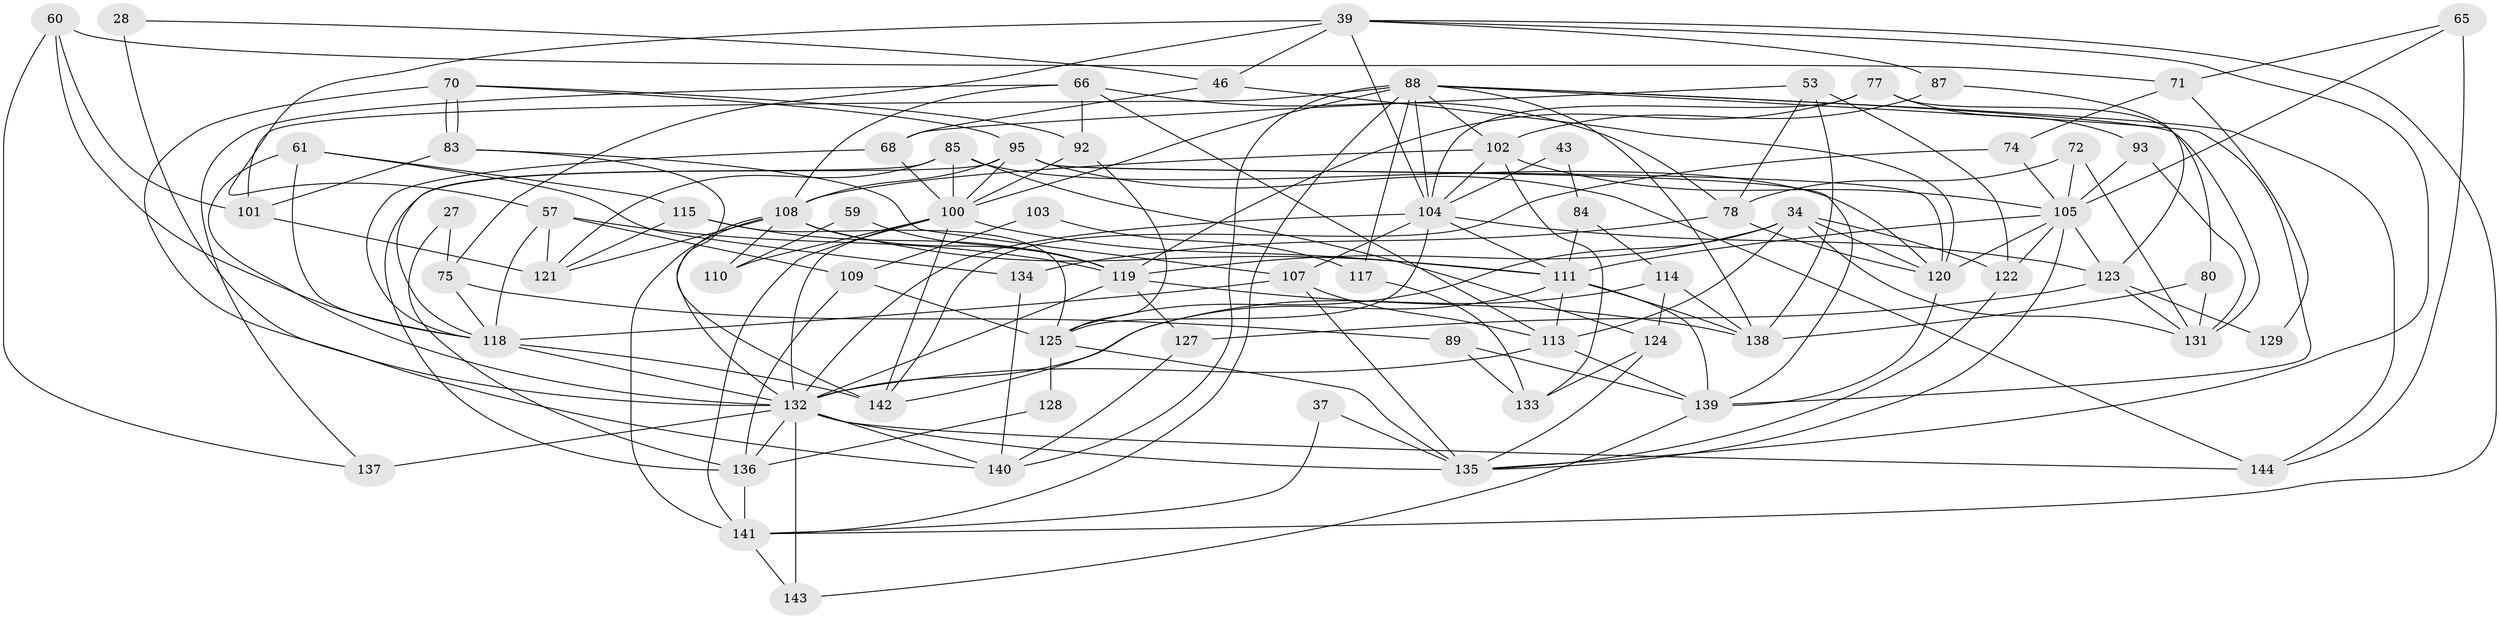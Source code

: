 // original degree distribution, {5: 0.13194444444444445, 6: 0.13194444444444445, 3: 0.2986111111111111, 4: 0.2916666666666667, 2: 0.1111111111111111, 9: 0.006944444444444444, 8: 0.006944444444444444, 7: 0.020833333333333332}
// Generated by graph-tools (version 1.1) at 2025/49/03/09/25 04:49:50]
// undirected, 72 vertices, 180 edges
graph export_dot {
graph [start="1"]
  node [color=gray90,style=filled];
  27;
  28;
  34 [super="+29"];
  37;
  39 [super="+31"];
  43;
  46;
  53;
  57 [super="+21"];
  59;
  60;
  61;
  65;
  66;
  68;
  70 [super="+36"];
  71;
  72;
  74;
  75;
  77 [super="+55"];
  78;
  80 [super="+50"];
  83;
  84;
  85;
  87;
  88 [super="+58"];
  89;
  92;
  93;
  95 [super="+15+52+38"];
  100 [super="+97"];
  101;
  102 [super="+25"];
  103;
  104 [super="+54+94"];
  105 [super="+67"];
  107 [super="+56"];
  108 [super="+48"];
  109;
  110;
  111 [super="+32+81"];
  113 [super="+2+106+41"];
  114 [super="+22"];
  115;
  117;
  118 [super="+42"];
  119 [super="+49+116"];
  120 [super="+40"];
  121 [super="+47"];
  122 [super="+96"];
  123 [super="+69"];
  124;
  125 [super="+23+35"];
  127 [super="+45"];
  128;
  129;
  131;
  132 [super="+98+99"];
  133;
  134;
  135 [super="+14+130+91"];
  136 [super="+30"];
  137 [super="+16"];
  138 [super="+19+44+86"];
  139 [super="+112"];
  140 [super="+24"];
  141 [super="+90+126"];
  142 [super="+82"];
  143;
  144;
  27 -- 75;
  27 -- 136;
  28 -- 46;
  28 -- 132;
  34 -- 120 [weight=2];
  34 -- 131;
  34 -- 122;
  34 -- 113;
  34 -- 119;
  34 -- 125;
  37 -- 141;
  37 -- 135;
  39 -- 87;
  39 -- 75;
  39 -- 104 [weight=2];
  39 -- 46;
  39 -- 141;
  39 -- 57;
  39 -- 135;
  43 -- 84;
  43 -- 104 [weight=2];
  46 -- 120;
  46 -- 68;
  53 -- 122 [weight=2];
  53 -- 78;
  53 -- 68;
  53 -- 138;
  57 -- 109;
  57 -- 121;
  57 -- 119;
  57 -- 118;
  59 -- 110;
  59 -- 119;
  60 -- 101;
  60 -- 71;
  60 -- 137;
  60 -- 118;
  61 -- 118;
  61 -- 115;
  61 -- 134;
  61 -- 132 [weight=2];
  65 -- 144;
  65 -- 105;
  65 -- 71;
  66 -- 78;
  66 -- 92;
  66 -- 108;
  66 -- 113;
  66 -- 137;
  68 -- 118;
  68 -- 100;
  70 -- 83;
  70 -- 83;
  70 -- 140;
  70 -- 92;
  70 -- 95;
  71 -- 74;
  71 -- 129;
  72 -- 105;
  72 -- 131;
  72 -- 78;
  74 -- 142;
  74 -- 105;
  75 -- 89;
  75 -- 118;
  77 -- 119;
  77 -- 93;
  77 -- 104 [weight=2];
  77 -- 80;
  78 -- 134;
  78 -- 120;
  80 -- 131;
  80 -- 138;
  83 -- 101;
  83 -- 107;
  83 -- 142;
  84 -- 114;
  84 -- 111;
  85 -- 120;
  85 -- 121;
  85 -- 124;
  85 -- 100;
  85 -- 118;
  87 -- 123;
  87 -- 102;
  88 -- 139;
  88 -- 101;
  88 -- 131;
  88 -- 102 [weight=2];
  88 -- 138 [weight=2];
  88 -- 141 [weight=2];
  88 -- 144;
  88 -- 117;
  88 -- 100;
  88 -- 104 [weight=2];
  88 -- 140;
  89 -- 139;
  89 -- 133;
  92 -- 100;
  92 -- 125;
  93 -- 131;
  93 -- 105;
  95 -- 120;
  95 -- 136;
  95 -- 100;
  95 -- 144;
  95 -- 139;
  95 -- 108;
  100 -- 132 [weight=2];
  100 -- 141 [weight=2];
  100 -- 110;
  100 -- 142;
  100 -- 111;
  101 -- 121;
  102 -- 105 [weight=2];
  102 -- 108 [weight=2];
  102 -- 133;
  102 -- 104;
  103 -- 117;
  103 -- 109;
  104 -- 107;
  104 -- 123;
  104 -- 111;
  104 -- 125;
  104 -- 132;
  105 -- 123 [weight=2];
  105 -- 120;
  105 -- 122;
  105 -- 135;
  105 -- 111;
  107 -- 135;
  107 -- 113;
  107 -- 118;
  108 -- 110;
  108 -- 111 [weight=3];
  108 -- 121;
  108 -- 141 [weight=2];
  108 -- 119;
  108 -- 132 [weight=5];
  109 -- 125;
  109 -- 136;
  111 -- 138;
  111 -- 139;
  111 -- 113;
  111 -- 142;
  113 -- 139 [weight=2];
  113 -- 132 [weight=2];
  114 -- 124 [weight=2];
  114 -- 138;
  114 -- 132;
  115 -- 125;
  115 -- 119;
  115 -- 121;
  117 -- 133;
  118 -- 142 [weight=2];
  118 -- 132 [weight=2];
  119 -- 127;
  119 -- 132 [weight=2];
  119 -- 138;
  120 -- 139 [weight=2];
  122 -- 135;
  123 -- 127 [weight=2];
  123 -- 129;
  123 -- 131;
  124 -- 133;
  124 -- 135 [weight=2];
  125 -- 135;
  125 -- 128;
  127 -- 140;
  128 -- 136;
  132 -- 144;
  132 -- 143;
  132 -- 135 [weight=2];
  132 -- 137 [weight=2];
  132 -- 136;
  132 -- 140;
  134 -- 140;
  136 -- 141 [weight=2];
  139 -- 143;
  141 -- 143;
}
